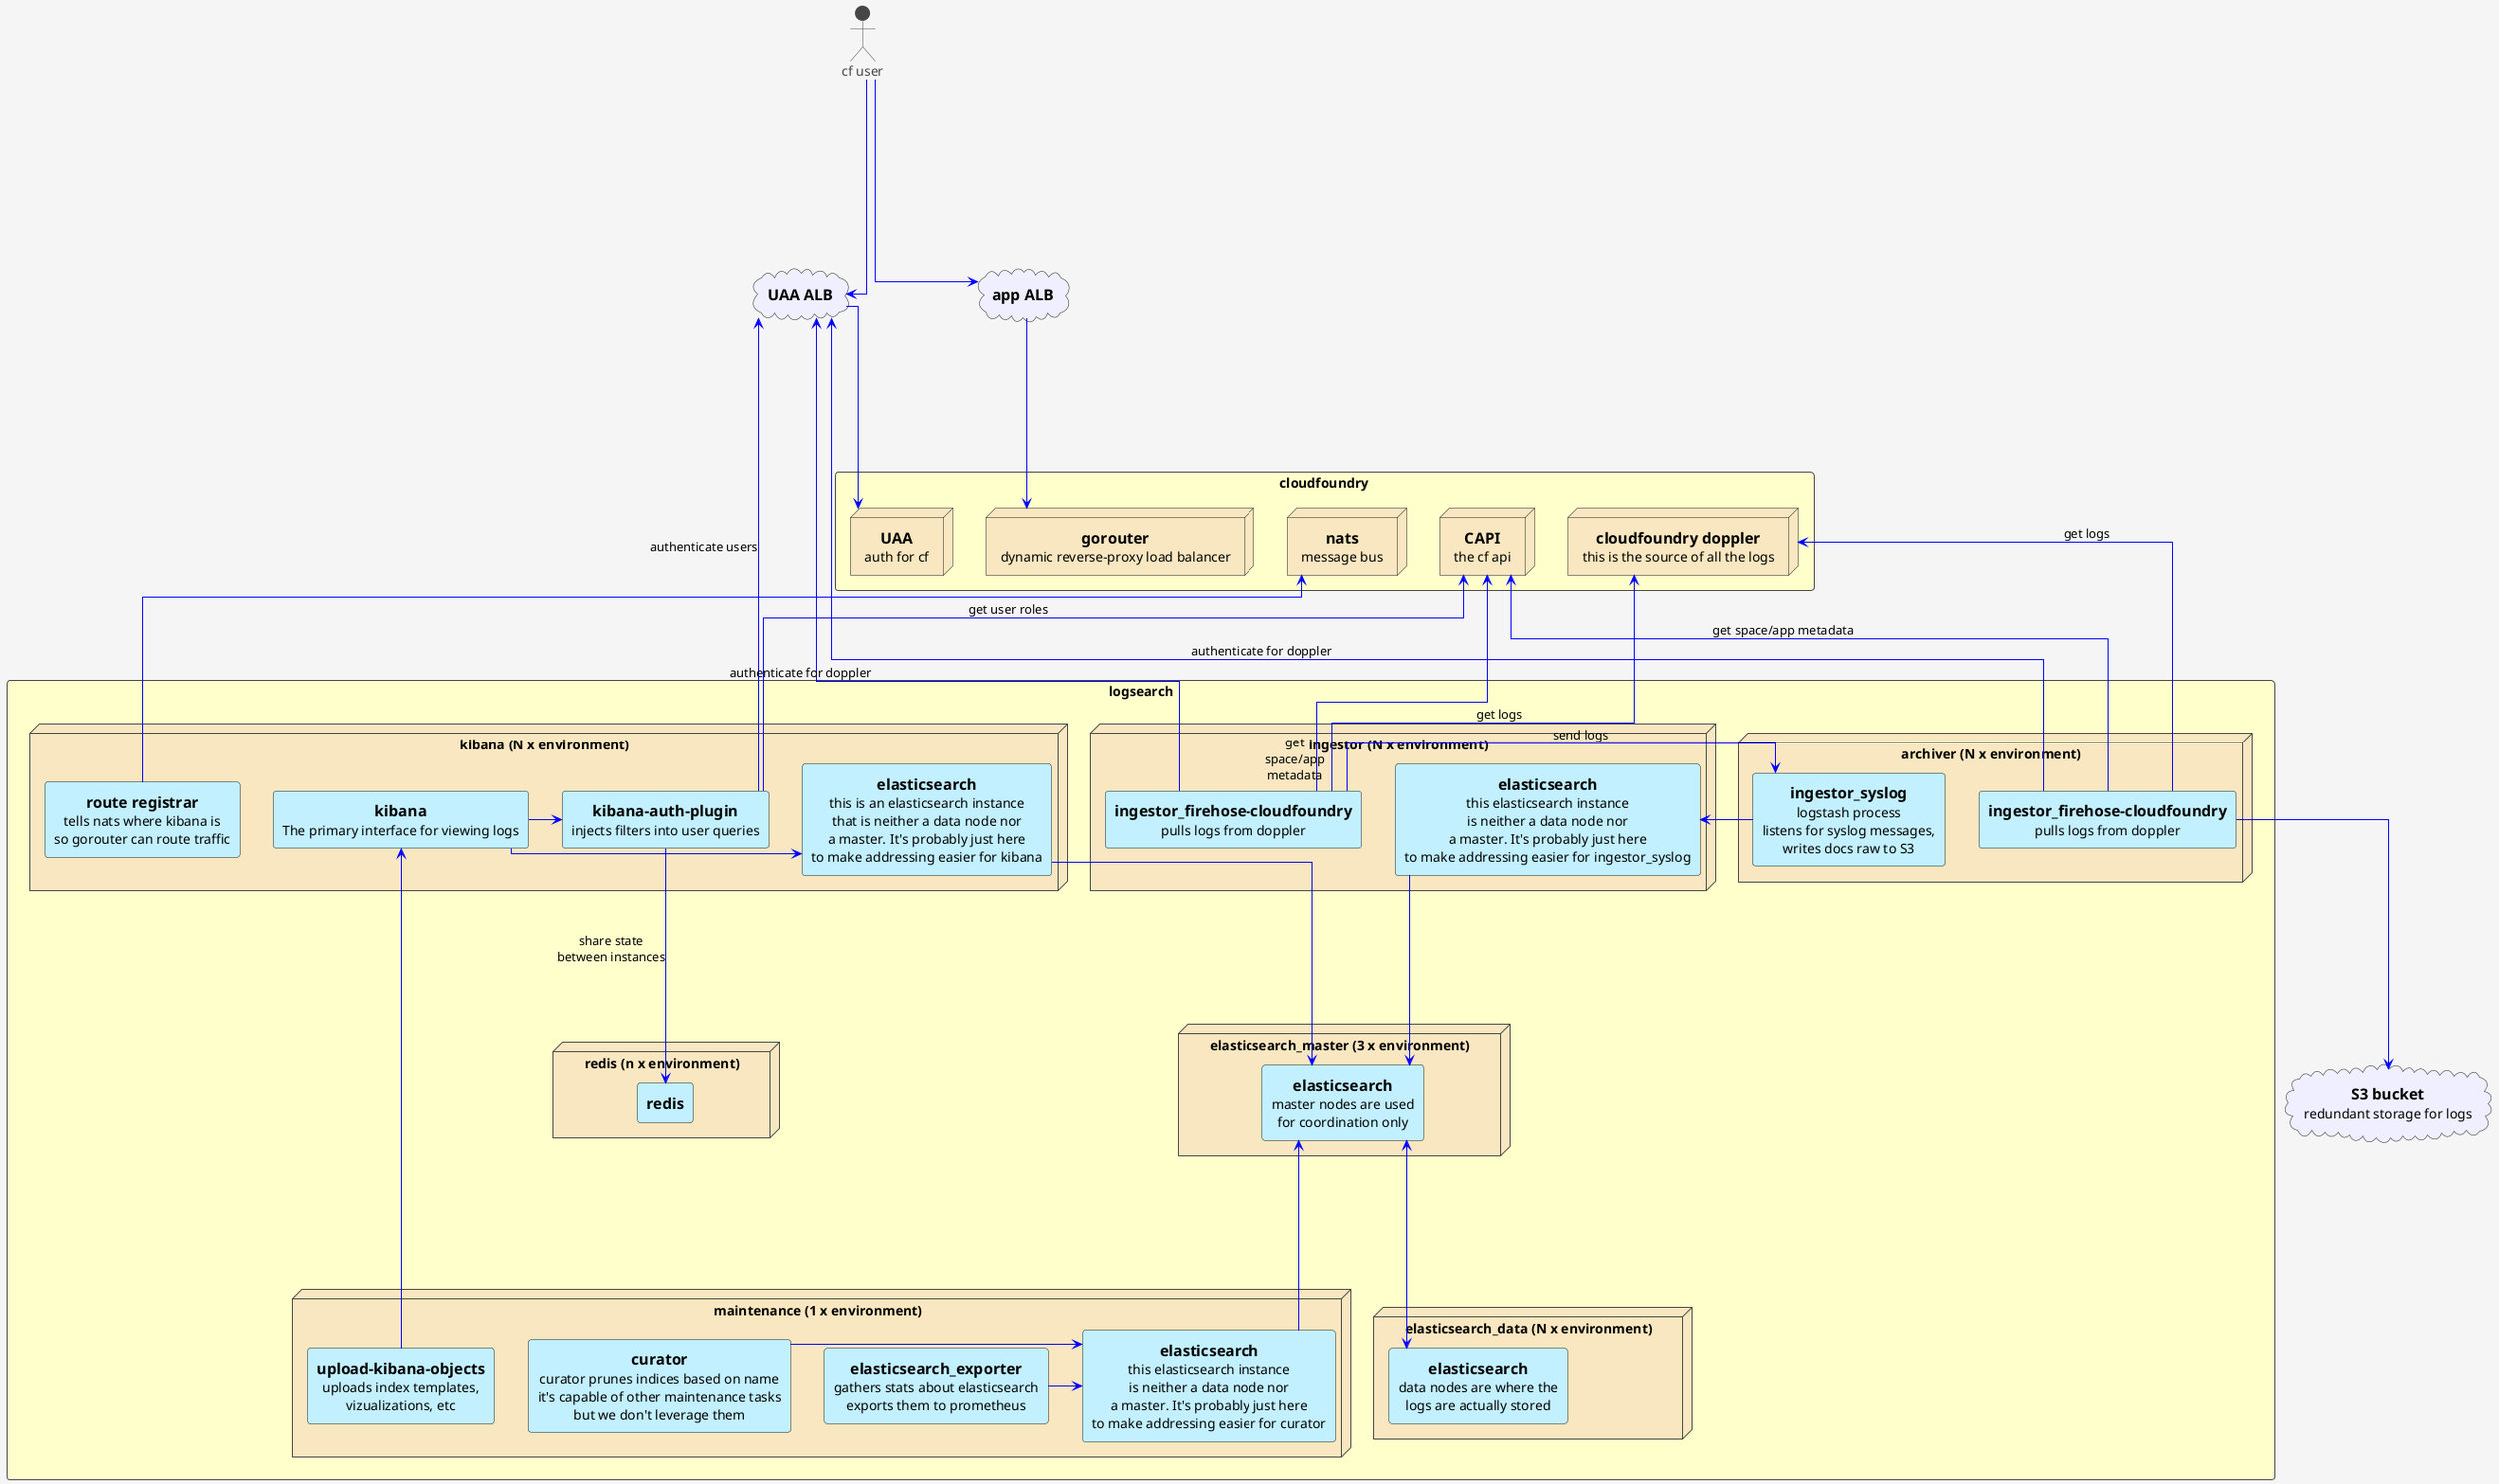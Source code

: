 @startuml tenant
!theme toy
skinparam DefaultTextAlignment center
skinparam ArrowColor blue
skinparam ComponentStyle uml1
skinparam Ranksep 200
skinparam Linetype ortho
skinparam AgentBackgroundColor APPLICATION
skinparam NodeBackgroundColor STRATEGY
skinparam RectangleBackgroundColor BUSINESS
skinparam CloudBackgroundColor MOTIVATION
skinparam BackgroundColor WhiteSmoke

actor "cf user" as user

cloud S3 [
    ==S3 bucket
    redundant storage for logs
]
cloud ALB [
    ==app ALB
]
cloud UAAALB [
    ==UAA ALB
]

rectangle cloudfoundry {
    node gorouter [
        ==gorouter
        dynamic reverse-proxy load balancer
    ]
    node nats [
        ==nats
        message bus
    ]
    node capi [
        ==CAPI
        the cf api
    ]
    node doppler [
        ==cloudfoundry doppler
        this is the source of all the logs
    ]
    node uaa [
        ==UAA
        auth for cf
    ]
}

rectangle logsearch {
node "kibana (N x environment)" as kibana {
    agent kbn [
        ==kibana
        The primary interface for viewing logs
    ]
    agent kibanaplugin [
        ==kibana-auth-plugin
        injects filters into user queries
    ]
    agent es_k [
        ==elasticsearch
        this is an elasticsearch instance
        that is neither a data node nor
        a master. It's probably just here
        to make addressing easier for kibana
    ]
    agent routeregistrar [
        == route registrar
        tells nats where kibana is
        so gorouter can route traffic
    ]
    kbn -r-> es_k
    kbn -l-> kibanaplugin

}

node "redis (n x environment)" as redis_host {
    agent redis [
        ==redis
    ]
}

node "archiver (N x environment)" as archiver {
    agent ingestor_firehose_a [
        ==ingestor_firehose-cloudfoundry
        pulls logs from doppler
    ]

    agent ingestor_syslog [
        ==ingestor_syslog
        logstash process
        listens for syslog messages,
        writes docs raw to S3
    ]
}

node "ingestor (N x environment)" as ingestor {
    agent ingestor_firehose_i [
        ==ingestor_firehose-cloudfoundry
        pulls logs from doppler
    ]

    agent ingestor_syslog [
        ==ingestor_syslog
        logstash process
        listens for syslog messages,
        does some minimal parsing
        writes docs to elasticsearch
    ]
    agent es_i [
        ==elasticsearch
        this elasticsearch instance
        is neither a data node nor
        a master. It's probably just here
        to make addressing easier for ingestor_syslog
    ]
    ingestor_syslog -> es_i
}

node "elasticsearch_master (3 x environment)" as elasticsearch_master {
    agent es_em [
        ==elasticsearch
        master nodes are used
        for coordination only
    ]
}

node "elasticsearch_data (N x environment)" as elasticsearch_data {
    agent es_ed [
        ==elasticsearch
        data nodes are where the
        logs are actually stored
    ]
}


node "maintenance (1 x environment)" as maintenance {
    agent curator [
        ==curator
        curator prunes indices based on name
        it's capable of other maintenance tasks
        but we don't leverage them
    ]
    agent elasticsearch_exporter [
        ==elasticsearch_exporter
        gathers stats about elasticsearch
        exports them to prometheus
    ]
    agent kibana_objects [
        ==upload-kibana-objects
        uploads index templates,
        vizualizations, etc
    ]
    agent es_m [
        ==elasticsearch
        this elasticsearch instance
        is neither a data node nor
        a master. It's probably just here
        to make addressing easier for curator
    ]
    curator -> es_m
    kibana_objects -u-> kbn
    elasticsearch_exporter -r-> es_m
}
}

user --> ALB
user --> UAAALB
ALB --> gorouter
UAAALB --> uaa
es_k -down-> es_em
es_i -down-> es_em
es_m -up-> es_em
es_em <-down-> es_ed
kibanaplugin -u-> UAAALB : authenticate users
kibanaplugin -u-> capi : get user roles
kibanaplugin -d-> redis : share state\nbetween instances
routeregistrar -u-> nats

ingestor_firehose_a -u-> doppler : get logs
ingestor_firehose_a -u-> UAAALB : authenticate for doppler
ingestor_firehose_a -u-> capi : get space/app metadata
ingestor_firehose_a -d-> S3

ingestor_firehose_i -u-> doppler : get logs
ingestor_firehose_i -u-> UAAALB : authenticate for doppler
ingestor_firehose_i -u-> capi : "get\nspace/app\nmetadata" " "
ingestor_firehose_i -> ingestor_syslog : send logs


@enduml
